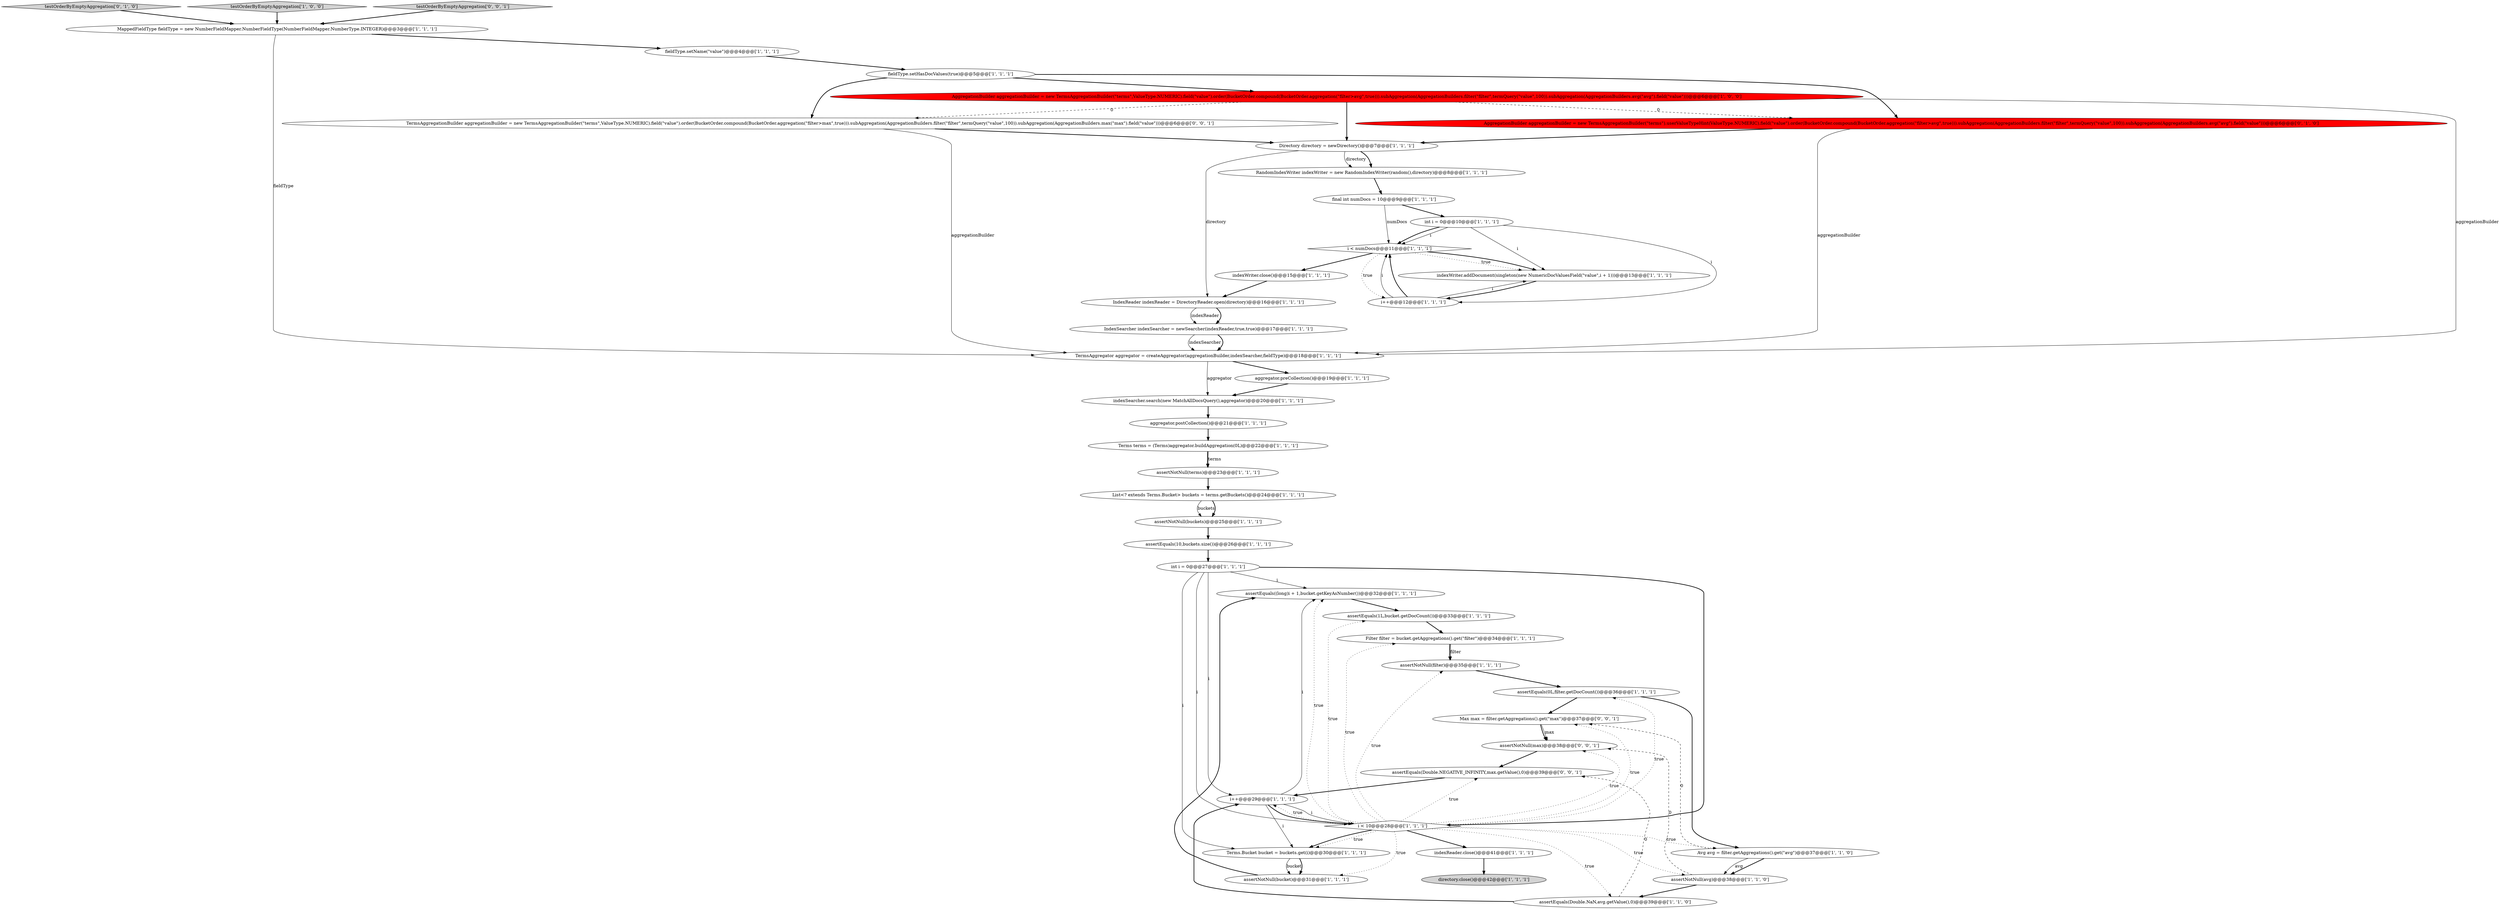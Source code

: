 digraph {
30 [style = filled, label = "TermsAggregator aggregator = createAggregator(aggregationBuilder,indexSearcher,fieldType)@@@18@@@['1', '1', '1']", fillcolor = white, shape = ellipse image = "AAA0AAABBB1BBB"];
3 [style = filled, label = "AggregationBuilder aggregationBuilder = new TermsAggregationBuilder(\"terms\",ValueType.NUMERIC).field(\"value\").order(BucketOrder.compound(BucketOrder.aggregation(\"filter>avg\",true))).subAggregation(AggregationBuilders.filter(\"filter\",termQuery(\"value\",100)).subAggregation(AggregationBuilders.avg(\"avg\").field(\"value\")))@@@6@@@['1', '0', '0']", fillcolor = red, shape = ellipse image = "AAA1AAABBB1BBB"];
24 [style = filled, label = "assertNotNull(filter)@@@35@@@['1', '1', '1']", fillcolor = white, shape = ellipse image = "AAA0AAABBB1BBB"];
26 [style = filled, label = "List<? extends Terms.Bucket> buckets = terms.getBuckets()@@@24@@@['1', '1', '1']", fillcolor = white, shape = ellipse image = "AAA0AAABBB1BBB"];
40 [style = filled, label = "testOrderByEmptyAggregation['0', '1', '0']", fillcolor = lightgray, shape = diamond image = "AAA0AAABBB2BBB"];
44 [style = filled, label = "Max max = filter.getAggregations().get(\"max\")@@@37@@@['0', '0', '1']", fillcolor = white, shape = ellipse image = "AAA0AAABBB3BBB"];
39 [style = filled, label = "AggregationBuilder aggregationBuilder = new TermsAggregationBuilder(\"terms\").userValueTypeHint(ValueType.NUMERIC).field(\"value\").order(BucketOrder.compound(BucketOrder.aggregation(\"filter>avg\",true))).subAggregation(AggregationBuilders.filter(\"filter\",termQuery(\"value\",100)).subAggregation(AggregationBuilders.avg(\"avg\").field(\"value\")))@@@6@@@['0', '1', '0']", fillcolor = red, shape = ellipse image = "AAA1AAABBB2BBB"];
32 [style = filled, label = "testOrderByEmptyAggregation['1', '0', '0']", fillcolor = lightgray, shape = diamond image = "AAA0AAABBB1BBB"];
28 [style = filled, label = "Terms terms = (Terms)aggregator.buildAggregation(0L)@@@22@@@['1', '1', '1']", fillcolor = white, shape = ellipse image = "AAA0AAABBB1BBB"];
8 [style = filled, label = "IndexSearcher indexSearcher = newSearcher(indexReader,true,true)@@@17@@@['1', '1', '1']", fillcolor = white, shape = ellipse image = "AAA0AAABBB1BBB"];
15 [style = filled, label = "final int numDocs = 10@@@9@@@['1', '1', '1']", fillcolor = white, shape = ellipse image = "AAA0AAABBB1BBB"];
22 [style = filled, label = "assertNotNull(avg)@@@38@@@['1', '1', '0']", fillcolor = white, shape = ellipse image = "AAA0AAABBB1BBB"];
35 [style = filled, label = "indexWriter.close()@@@15@@@['1', '1', '1']", fillcolor = white, shape = ellipse image = "AAA0AAABBB1BBB"];
41 [style = filled, label = "TermsAggregationBuilder aggregationBuilder = new TermsAggregationBuilder(\"terms\",ValueType.NUMERIC).field(\"value\").order(BucketOrder.compound(BucketOrder.aggregation(\"filter>max\",true))).subAggregation(AggregationBuilders.filter(\"filter\",termQuery(\"value\",100)).subAggregation(AggregationBuilders.max(\"max\").field(\"value\")))@@@6@@@['0', '0', '1']", fillcolor = white, shape = ellipse image = "AAA0AAABBB3BBB"];
10 [style = filled, label = "assertEquals((long)i + 1,bucket.getKeyAsNumber())@@@32@@@['1', '1', '1']", fillcolor = white, shape = ellipse image = "AAA0AAABBB1BBB"];
12 [style = filled, label = "indexSearcher.search(new MatchAllDocsQuery(),aggregator)@@@20@@@['1', '1', '1']", fillcolor = white, shape = ellipse image = "AAA0AAABBB1BBB"];
21 [style = filled, label = "IndexReader indexReader = DirectoryReader.open(directory)@@@16@@@['1', '1', '1']", fillcolor = white, shape = ellipse image = "AAA0AAABBB1BBB"];
9 [style = filled, label = "aggregator.postCollection()@@@21@@@['1', '1', '1']", fillcolor = white, shape = ellipse image = "AAA0AAABBB1BBB"];
27 [style = filled, label = "Terms.Bucket bucket = buckets.get(i)@@@30@@@['1', '1', '1']", fillcolor = white, shape = ellipse image = "AAA0AAABBB1BBB"];
33 [style = filled, label = "indexReader.close()@@@41@@@['1', '1', '1']", fillcolor = white, shape = ellipse image = "AAA0AAABBB1BBB"];
13 [style = filled, label = "fieldType.setName(\"value\")@@@4@@@['1', '1', '1']", fillcolor = white, shape = ellipse image = "AAA0AAABBB1BBB"];
16 [style = filled, label = "Filter filter = bucket.getAggregations().get(\"filter\")@@@34@@@['1', '1', '1']", fillcolor = white, shape = ellipse image = "AAA0AAABBB1BBB"];
5 [style = filled, label = "aggregator.preCollection()@@@19@@@['1', '1', '1']", fillcolor = white, shape = ellipse image = "AAA0AAABBB1BBB"];
42 [style = filled, label = "testOrderByEmptyAggregation['0', '0', '1']", fillcolor = lightgray, shape = diamond image = "AAA0AAABBB3BBB"];
7 [style = filled, label = "Directory directory = newDirectory()@@@7@@@['1', '1', '1']", fillcolor = white, shape = ellipse image = "AAA0AAABBB1BBB"];
4 [style = filled, label = "directory.close()@@@42@@@['1', '1', '1']", fillcolor = lightgray, shape = ellipse image = "AAA0AAABBB1BBB"];
17 [style = filled, label = "assertNotNull(buckets)@@@25@@@['1', '1', '1']", fillcolor = white, shape = ellipse image = "AAA0AAABBB1BBB"];
34 [style = filled, label = "i < numDocs@@@11@@@['1', '1', '1']", fillcolor = white, shape = diamond image = "AAA0AAABBB1BBB"];
19 [style = filled, label = "MappedFieldType fieldType = new NumberFieldMapper.NumberFieldType(NumberFieldMapper.NumberType.INTEGER)@@@3@@@['1', '1', '1']", fillcolor = white, shape = ellipse image = "AAA0AAABBB1BBB"];
2 [style = filled, label = "int i = 0@@@27@@@['1', '1', '1']", fillcolor = white, shape = ellipse image = "AAA0AAABBB1BBB"];
29 [style = filled, label = "assertNotNull(terms)@@@23@@@['1', '1', '1']", fillcolor = white, shape = ellipse image = "AAA0AAABBB1BBB"];
0 [style = filled, label = "i < 10@@@28@@@['1', '1', '1']", fillcolor = white, shape = diamond image = "AAA0AAABBB1BBB"];
20 [style = filled, label = "fieldType.setHasDocValues(true)@@@5@@@['1', '1', '1']", fillcolor = white, shape = ellipse image = "AAA0AAABBB1BBB"];
43 [style = filled, label = "assertEquals(Double.NEGATIVE_INFINITY,max.getValue(),0)@@@39@@@['0', '0', '1']", fillcolor = white, shape = ellipse image = "AAA0AAABBB3BBB"];
45 [style = filled, label = "assertNotNull(max)@@@38@@@['0', '0', '1']", fillcolor = white, shape = ellipse image = "AAA0AAABBB3BBB"];
11 [style = filled, label = "indexWriter.addDocument(singleton(new NumericDocValuesField(\"value\",i + 1)))@@@13@@@['1', '1', '1']", fillcolor = white, shape = ellipse image = "AAA0AAABBB1BBB"];
37 [style = filled, label = "assertEquals(0L,filter.getDocCount())@@@36@@@['1', '1', '1']", fillcolor = white, shape = ellipse image = "AAA0AAABBB1BBB"];
36 [style = filled, label = "int i = 0@@@10@@@['1', '1', '1']", fillcolor = white, shape = ellipse image = "AAA0AAABBB1BBB"];
38 [style = filled, label = "assertEquals(1L,bucket.getDocCount())@@@33@@@['1', '1', '1']", fillcolor = white, shape = ellipse image = "AAA0AAABBB1BBB"];
6 [style = filled, label = "Avg avg = filter.getAggregations().get(\"avg\")@@@37@@@['1', '1', '0']", fillcolor = white, shape = ellipse image = "AAA0AAABBB1BBB"];
25 [style = filled, label = "assertEquals(10,buckets.size())@@@26@@@['1', '1', '1']", fillcolor = white, shape = ellipse image = "AAA0AAABBB1BBB"];
31 [style = filled, label = "RandomIndexWriter indexWriter = new RandomIndexWriter(random(),directory)@@@8@@@['1', '1', '1']", fillcolor = white, shape = ellipse image = "AAA0AAABBB1BBB"];
1 [style = filled, label = "assertEquals(Double.NaN,avg.getValue(),0)@@@39@@@['1', '1', '0']", fillcolor = white, shape = ellipse image = "AAA0AAABBB1BBB"];
14 [style = filled, label = "assertNotNull(bucket)@@@31@@@['1', '1', '1']", fillcolor = white, shape = ellipse image = "AAA0AAABBB1BBB"];
18 [style = filled, label = "i++@@@29@@@['1', '1', '1']", fillcolor = white, shape = ellipse image = "AAA0AAABBB1BBB"];
23 [style = filled, label = "i++@@@12@@@['1', '1', '1']", fillcolor = white, shape = ellipse image = "AAA0AAABBB1BBB"];
8->30 [style = bold, label=""];
17->25 [style = bold, label=""];
3->41 [style = dashed, label="0"];
27->14 [style = solid, label="bucket"];
6->22 [style = bold, label=""];
18->10 [style = solid, label="i"];
16->24 [style = solid, label="filter"];
21->8 [style = bold, label=""];
23->11 [style = solid, label="i"];
30->12 [style = solid, label="aggregator"];
2->27 [style = solid, label="i"];
7->31 [style = bold, label=""];
43->18 [style = bold, label=""];
12->9 [style = bold, label=""];
0->6 [style = dotted, label="true"];
7->21 [style = solid, label="directory"];
34->23 [style = dotted, label="true"];
8->30 [style = solid, label="indexSearcher"];
26->17 [style = solid, label="buckets"];
45->43 [style = bold, label=""];
39->30 [style = solid, label="aggregationBuilder"];
0->24 [style = dotted, label="true"];
7->31 [style = solid, label="directory"];
18->0 [style = bold, label=""];
15->34 [style = solid, label="numDocs"];
42->19 [style = bold, label=""];
23->34 [style = solid, label="i"];
0->38 [style = dotted, label="true"];
0->44 [style = dotted, label="true"];
0->45 [style = dotted, label="true"];
1->43 [style = dashed, label="0"];
26->17 [style = bold, label=""];
0->10 [style = dotted, label="true"];
0->43 [style = dotted, label="true"];
3->39 [style = dashed, label="0"];
14->10 [style = bold, label=""];
20->3 [style = bold, label=""];
2->10 [style = solid, label="i"];
35->21 [style = bold, label=""];
25->2 [style = bold, label=""];
29->26 [style = bold, label=""];
36->23 [style = solid, label="i"];
20->41 [style = bold, label=""];
19->13 [style = bold, label=""];
3->7 [style = bold, label=""];
39->7 [style = bold, label=""];
0->37 [style = dotted, label="true"];
20->39 [style = bold, label=""];
0->14 [style = dotted, label="true"];
3->30 [style = solid, label="aggregationBuilder"];
41->30 [style = solid, label="aggregationBuilder"];
34->35 [style = bold, label=""];
44->45 [style = bold, label=""];
15->36 [style = bold, label=""];
28->29 [style = bold, label=""];
21->8 [style = solid, label="indexReader"];
27->14 [style = bold, label=""];
0->18 [style = dotted, label="true"];
22->45 [style = dashed, label="0"];
16->24 [style = bold, label=""];
33->4 [style = bold, label=""];
38->16 [style = bold, label=""];
34->11 [style = dotted, label="true"];
40->19 [style = bold, label=""];
32->19 [style = bold, label=""];
2->18 [style = solid, label="i"];
9->28 [style = bold, label=""];
19->30 [style = solid, label="fieldType"];
2->0 [style = bold, label=""];
30->5 [style = bold, label=""];
28->29 [style = solid, label="terms"];
37->44 [style = bold, label=""];
6->22 [style = solid, label="avg"];
2->0 [style = solid, label="i"];
0->16 [style = dotted, label="true"];
22->1 [style = bold, label=""];
36->34 [style = solid, label="i"];
36->34 [style = bold, label=""];
10->38 [style = bold, label=""];
0->1 [style = dotted, label="true"];
41->7 [style = bold, label=""];
0->27 [style = bold, label=""];
18->0 [style = solid, label="i"];
1->18 [style = bold, label=""];
18->27 [style = solid, label="i"];
37->6 [style = bold, label=""];
31->15 [style = bold, label=""];
34->11 [style = bold, label=""];
44->45 [style = solid, label="max"];
0->22 [style = dotted, label="true"];
36->11 [style = solid, label="i"];
0->33 [style = bold, label=""];
5->12 [style = bold, label=""];
24->37 [style = bold, label=""];
23->34 [style = bold, label=""];
0->27 [style = dotted, label="true"];
11->23 [style = bold, label=""];
6->44 [style = dashed, label="0"];
13->20 [style = bold, label=""];
}
